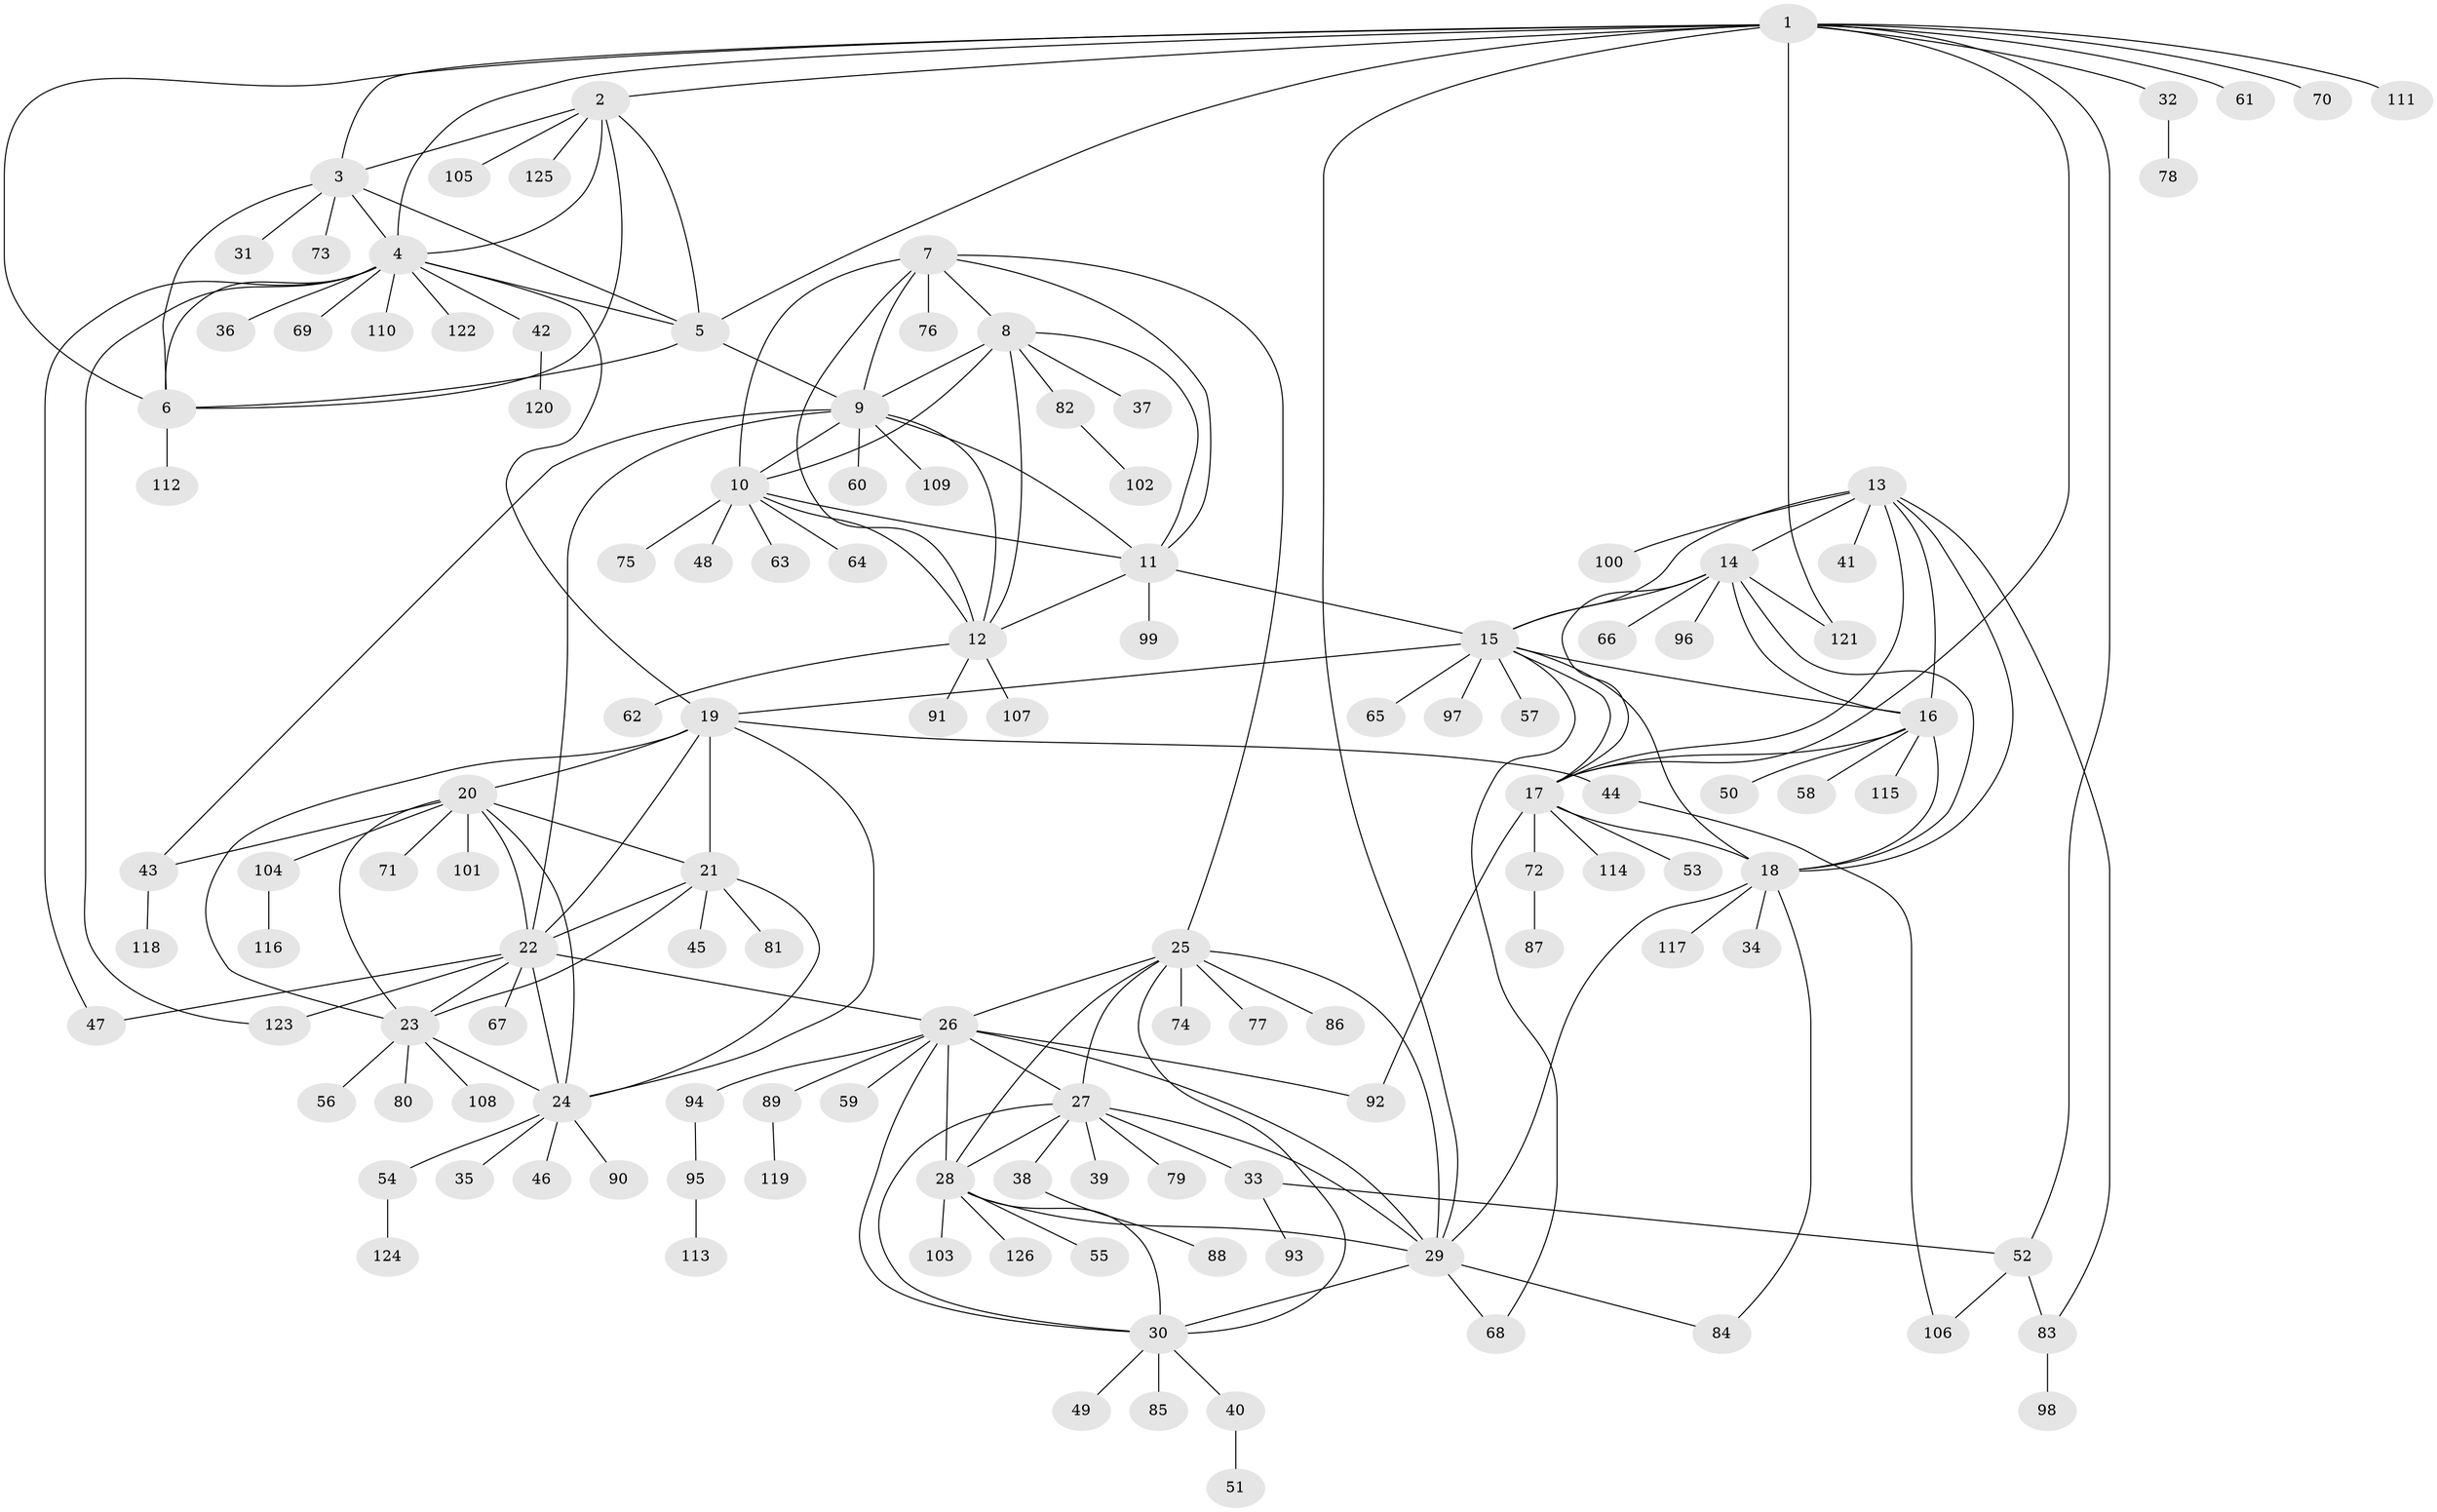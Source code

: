// Generated by graph-tools (version 1.1) at 2025/16/03/09/25 04:16:06]
// undirected, 126 vertices, 191 edges
graph export_dot {
graph [start="1"]
  node [color=gray90,style=filled];
  1;
  2;
  3;
  4;
  5;
  6;
  7;
  8;
  9;
  10;
  11;
  12;
  13;
  14;
  15;
  16;
  17;
  18;
  19;
  20;
  21;
  22;
  23;
  24;
  25;
  26;
  27;
  28;
  29;
  30;
  31;
  32;
  33;
  34;
  35;
  36;
  37;
  38;
  39;
  40;
  41;
  42;
  43;
  44;
  45;
  46;
  47;
  48;
  49;
  50;
  51;
  52;
  53;
  54;
  55;
  56;
  57;
  58;
  59;
  60;
  61;
  62;
  63;
  64;
  65;
  66;
  67;
  68;
  69;
  70;
  71;
  72;
  73;
  74;
  75;
  76;
  77;
  78;
  79;
  80;
  81;
  82;
  83;
  84;
  85;
  86;
  87;
  88;
  89;
  90;
  91;
  92;
  93;
  94;
  95;
  96;
  97;
  98;
  99;
  100;
  101;
  102;
  103;
  104;
  105;
  106;
  107;
  108;
  109;
  110;
  111;
  112;
  113;
  114;
  115;
  116;
  117;
  118;
  119;
  120;
  121;
  122;
  123;
  124;
  125;
  126;
  1 -- 2;
  1 -- 3;
  1 -- 4;
  1 -- 5;
  1 -- 6;
  1 -- 17;
  1 -- 29;
  1 -- 32;
  1 -- 52;
  1 -- 61;
  1 -- 70;
  1 -- 111;
  1 -- 121;
  2 -- 3;
  2 -- 4;
  2 -- 5;
  2 -- 6;
  2 -- 105;
  2 -- 125;
  3 -- 4;
  3 -- 5;
  3 -- 6;
  3 -- 31;
  3 -- 73;
  4 -- 5;
  4 -- 6;
  4 -- 19;
  4 -- 36;
  4 -- 42;
  4 -- 47;
  4 -- 69;
  4 -- 110;
  4 -- 122;
  4 -- 123;
  5 -- 6;
  5 -- 9;
  6 -- 112;
  7 -- 8;
  7 -- 9;
  7 -- 10;
  7 -- 11;
  7 -- 12;
  7 -- 25;
  7 -- 76;
  8 -- 9;
  8 -- 10;
  8 -- 11;
  8 -- 12;
  8 -- 37;
  8 -- 82;
  9 -- 10;
  9 -- 11;
  9 -- 12;
  9 -- 22;
  9 -- 43;
  9 -- 60;
  9 -- 109;
  10 -- 11;
  10 -- 12;
  10 -- 48;
  10 -- 63;
  10 -- 64;
  10 -- 75;
  11 -- 12;
  11 -- 15;
  11 -- 99;
  12 -- 62;
  12 -- 91;
  12 -- 107;
  13 -- 14;
  13 -- 15;
  13 -- 16;
  13 -- 17;
  13 -- 18;
  13 -- 41;
  13 -- 83;
  13 -- 100;
  14 -- 15;
  14 -- 16;
  14 -- 17;
  14 -- 18;
  14 -- 66;
  14 -- 96;
  14 -- 121;
  15 -- 16;
  15 -- 17;
  15 -- 18;
  15 -- 19;
  15 -- 57;
  15 -- 65;
  15 -- 68;
  15 -- 97;
  16 -- 17;
  16 -- 18;
  16 -- 50;
  16 -- 58;
  16 -- 115;
  17 -- 18;
  17 -- 53;
  17 -- 72;
  17 -- 92;
  17 -- 114;
  18 -- 29;
  18 -- 34;
  18 -- 84;
  18 -- 117;
  19 -- 20;
  19 -- 21;
  19 -- 22;
  19 -- 23;
  19 -- 24;
  19 -- 44;
  20 -- 21;
  20 -- 22;
  20 -- 23;
  20 -- 24;
  20 -- 43;
  20 -- 71;
  20 -- 101;
  20 -- 104;
  21 -- 22;
  21 -- 23;
  21 -- 24;
  21 -- 45;
  21 -- 81;
  22 -- 23;
  22 -- 24;
  22 -- 26;
  22 -- 47;
  22 -- 67;
  22 -- 123;
  23 -- 24;
  23 -- 56;
  23 -- 80;
  23 -- 108;
  24 -- 35;
  24 -- 46;
  24 -- 54;
  24 -- 90;
  25 -- 26;
  25 -- 27;
  25 -- 28;
  25 -- 29;
  25 -- 30;
  25 -- 74;
  25 -- 77;
  25 -- 86;
  26 -- 27;
  26 -- 28;
  26 -- 29;
  26 -- 30;
  26 -- 59;
  26 -- 89;
  26 -- 92;
  26 -- 94;
  27 -- 28;
  27 -- 29;
  27 -- 30;
  27 -- 33;
  27 -- 38;
  27 -- 39;
  27 -- 79;
  28 -- 29;
  28 -- 30;
  28 -- 55;
  28 -- 103;
  28 -- 126;
  29 -- 30;
  29 -- 68;
  29 -- 84;
  30 -- 40;
  30 -- 49;
  30 -- 85;
  32 -- 78;
  33 -- 52;
  33 -- 93;
  38 -- 88;
  40 -- 51;
  42 -- 120;
  43 -- 118;
  44 -- 106;
  52 -- 83;
  52 -- 106;
  54 -- 124;
  72 -- 87;
  82 -- 102;
  83 -- 98;
  89 -- 119;
  94 -- 95;
  95 -- 113;
  104 -- 116;
}
